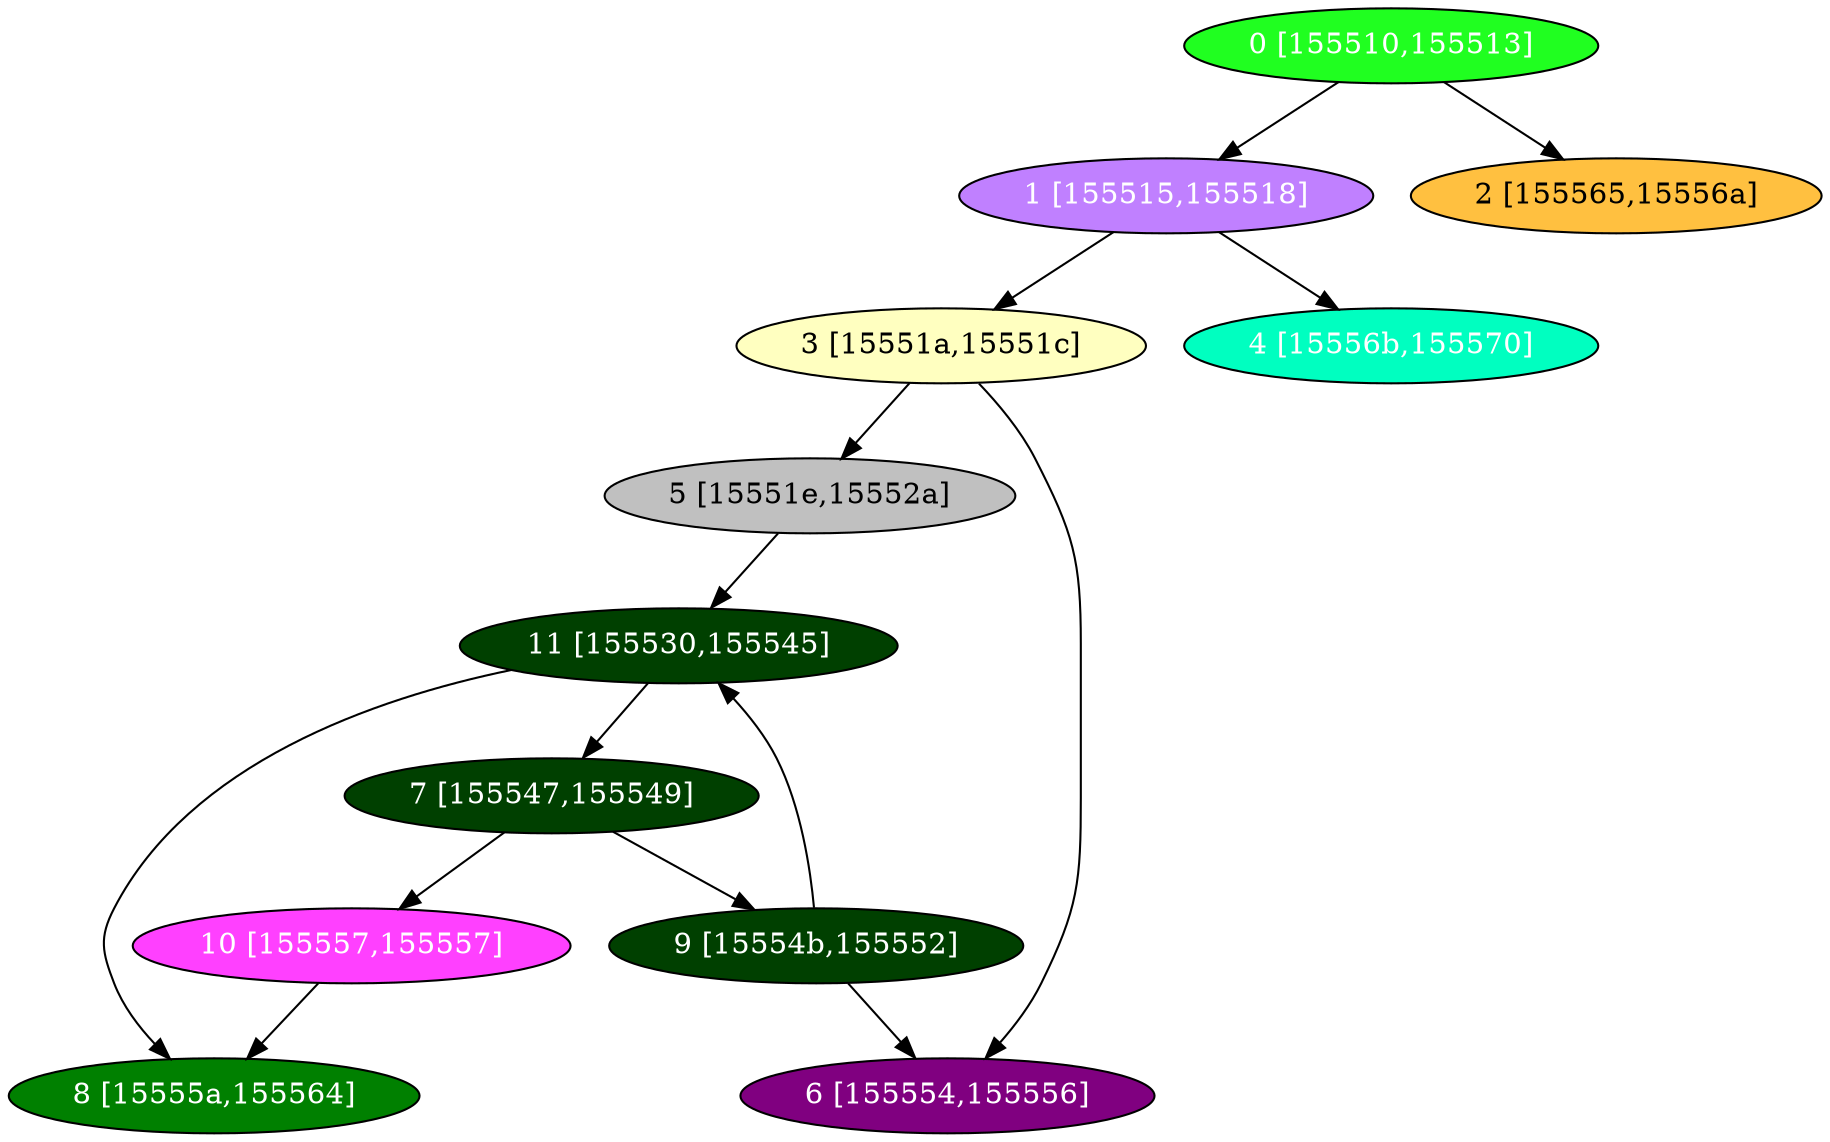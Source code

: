 diGraph libnss3{
	libnss3_0  [style=filled fillcolor="#20FF20" fontcolor="#ffffff" shape=oval label="0 [155510,155513]"]
	libnss3_1  [style=filled fillcolor="#C080FF" fontcolor="#ffffff" shape=oval label="1 [155515,155518]"]
	libnss3_2  [style=filled fillcolor="#FFC040" fontcolor="#000000" shape=oval label="2 [155565,15556a]"]
	libnss3_3  [style=filled fillcolor="#FFFFC0" fontcolor="#000000" shape=oval label="3 [15551a,15551c]"]
	libnss3_4  [style=filled fillcolor="#00FFC0" fontcolor="#ffffff" shape=oval label="4 [15556b,155570]"]
	libnss3_5  [style=filled fillcolor="#C0C0C0" fontcolor="#000000" shape=oval label="5 [15551e,15552a]"]
	libnss3_6  [style=filled fillcolor="#800080" fontcolor="#ffffff" shape=oval label="6 [155554,155556]"]
	libnss3_7  [style=filled fillcolor="#004000" fontcolor="#ffffff" shape=oval label="7 [155547,155549]"]
	libnss3_8  [style=filled fillcolor="#008000" fontcolor="#ffffff" shape=oval label="8 [15555a,155564]"]
	libnss3_9  [style=filled fillcolor="#004000" fontcolor="#ffffff" shape=oval label="9 [15554b,155552]"]
	libnss3_a  [style=filled fillcolor="#FF40FF" fontcolor="#ffffff" shape=oval label="10 [155557,155557]"]
	libnss3_b  [style=filled fillcolor="#004000" fontcolor="#ffffff" shape=oval label="11 [155530,155545]"]

	libnss3_0 -> libnss3_1
	libnss3_0 -> libnss3_2
	libnss3_1 -> libnss3_3
	libnss3_1 -> libnss3_4
	libnss3_3 -> libnss3_5
	libnss3_3 -> libnss3_6
	libnss3_5 -> libnss3_b
	libnss3_7 -> libnss3_9
	libnss3_7 -> libnss3_a
	libnss3_9 -> libnss3_6
	libnss3_9 -> libnss3_b
	libnss3_a -> libnss3_8
	libnss3_b -> libnss3_7
	libnss3_b -> libnss3_8
}